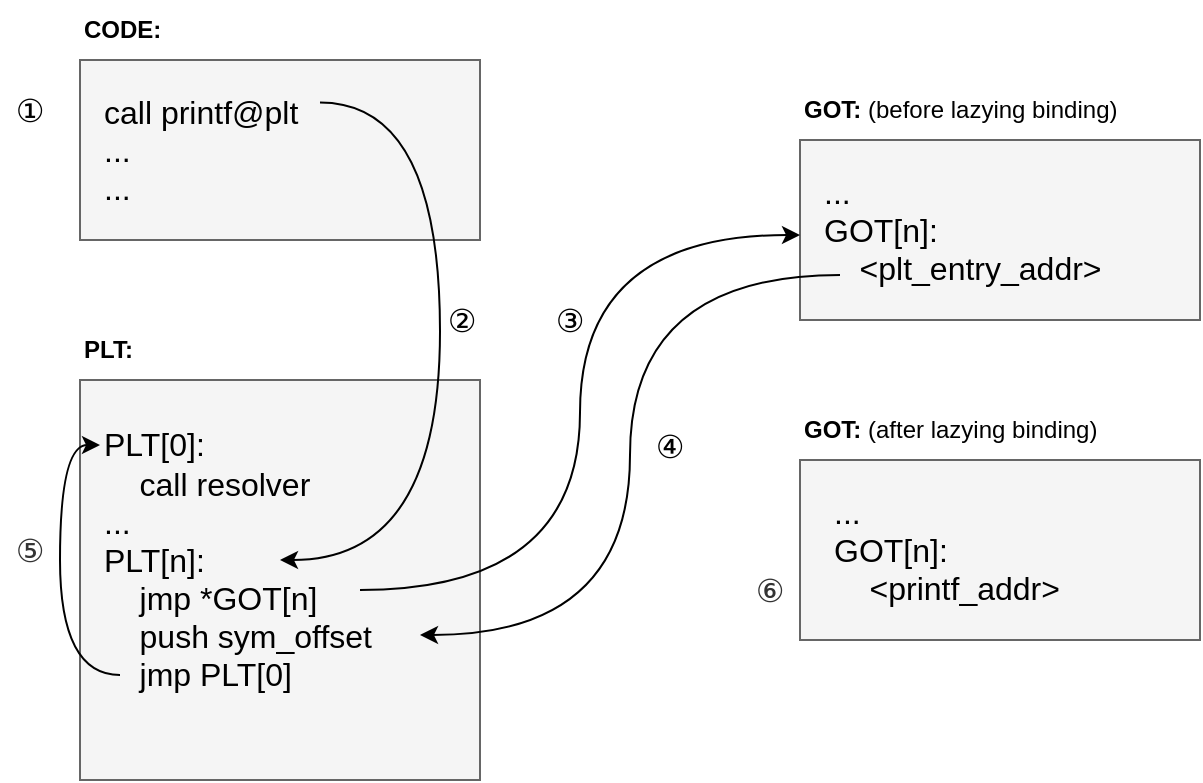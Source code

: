 <mxfile version="20.6.0" type="github">
  <diagram id="A7NznnnJ8shXm_joVXt0" name="Page-1">
    <mxGraphModel dx="786" dy="521" grid="1" gridSize="10" guides="1" tooltips="1" connect="1" arrows="1" fold="1" page="1" pageScale="1" pageWidth="850" pageHeight="1100" math="0" shadow="0">
      <root>
        <mxCell id="0" />
        <mxCell id="1" parent="0" />
        <mxCell id="cSQG3AwLKUe2r8WcYQIm-1" value="" style="rounded=0;whiteSpace=wrap;html=1;fillColor=#f5f5f5;fontColor=#333333;strokeColor=#666666;" vertex="1" parent="1">
          <mxGeometry x="160" y="80" width="200" height="90" as="geometry" />
        </mxCell>
        <mxCell id="cSQG3AwLKUe2r8WcYQIm-2" value="" style="rounded=0;whiteSpace=wrap;html=1;fillColor=#f5f5f5;fontColor=#333333;strokeColor=#666666;" vertex="1" parent="1">
          <mxGeometry x="160" y="240" width="200" height="200" as="geometry" />
        </mxCell>
        <mxCell id="cSQG3AwLKUe2r8WcYQIm-3" value="" style="rounded=0;whiteSpace=wrap;html=1;fillColor=#f5f5f5;fontColor=#333333;strokeColor=#666666;" vertex="1" parent="1">
          <mxGeometry x="520" y="120" width="200" height="90" as="geometry" />
        </mxCell>
        <mxCell id="cSQG3AwLKUe2r8WcYQIm-4" value="" style="rounded=0;whiteSpace=wrap;html=1;fillColor=#f5f5f5;fontColor=#333333;strokeColor=#666666;" vertex="1" parent="1">
          <mxGeometry x="520" y="280" width="200" height="90" as="geometry" />
        </mxCell>
        <mxCell id="cSQG3AwLKUe2r8WcYQIm-5" value="&lt;b&gt;CODE:&lt;/b&gt;" style="text;html=1;strokeColor=none;fillColor=none;align=left;verticalAlign=middle;whiteSpace=wrap;rounded=0;" vertex="1" parent="1">
          <mxGeometry x="160" y="50" width="60" height="30" as="geometry" />
        </mxCell>
        <mxCell id="cSQG3AwLKUe2r8WcYQIm-6" value="&lt;b&gt;PLT:&lt;/b&gt;" style="text;html=1;strokeColor=none;fillColor=none;align=left;verticalAlign=middle;whiteSpace=wrap;rounded=0;" vertex="1" parent="1">
          <mxGeometry x="160" y="210" width="60" height="30" as="geometry" />
        </mxCell>
        <mxCell id="cSQG3AwLKUe2r8WcYQIm-7" value="&lt;b&gt;GOT: &lt;/b&gt;(before lazying binding)" style="text;html=1;strokeColor=none;fillColor=none;align=left;verticalAlign=middle;whiteSpace=wrap;rounded=0;" vertex="1" parent="1">
          <mxGeometry x="520" y="90" width="200" height="30" as="geometry" />
        </mxCell>
        <mxCell id="cSQG3AwLKUe2r8WcYQIm-8" value="&lt;b&gt;GOT: &lt;/b&gt;(after lazying binding)" style="text;html=1;strokeColor=none;fillColor=none;align=left;verticalAlign=middle;whiteSpace=wrap;rounded=0;" vertex="1" parent="1">
          <mxGeometry x="520" y="250" width="200" height="30" as="geometry" />
        </mxCell>
        <mxCell id="cSQG3AwLKUe2r8WcYQIm-9" value="&lt;font style=&quot;font-size: 16px;&quot;&gt;call printf@plt&lt;br&gt;...&lt;br&gt;...&lt;br&gt;&lt;/font&gt;" style="text;html=1;strokeColor=none;fillColor=none;align=left;verticalAlign=middle;whiteSpace=wrap;rounded=0;" vertex="1" parent="1">
          <mxGeometry x="170" y="90" width="120" height="70" as="geometry" />
        </mxCell>
        <mxCell id="cSQG3AwLKUe2r8WcYQIm-10" value="&lt;font style=&quot;font-size: 16px;&quot;&gt;PLT[0]:&lt;br&gt;&amp;nbsp; &amp;nbsp; call resolver&lt;br&gt;...&lt;br&gt;PLT[n]:&lt;br&gt;&amp;nbsp; &amp;nbsp; jmp *GOT[n]&lt;br&gt;&amp;nbsp; &amp;nbsp; push sym_offset&lt;br&gt;&amp;nbsp; &amp;nbsp; jmp PLT[0]&lt;br&gt;&lt;/font&gt;" style="text;html=1;strokeColor=none;fillColor=none;align=left;verticalAlign=middle;whiteSpace=wrap;rounded=0;" vertex="1" parent="1">
          <mxGeometry x="170" y="240" width="160" height="180" as="geometry" />
        </mxCell>
        <mxCell id="cSQG3AwLKUe2r8WcYQIm-11" value="&lt;font style=&quot;font-size: 16px;&quot;&gt;...&lt;br&gt;GOT[n]:&lt;br&gt;&amp;nbsp; &amp;nbsp; &amp;lt;plt_entry_addr&amp;gt;&lt;br&gt;&lt;/font&gt;" style="text;html=1;strokeColor=none;fillColor=none;align=left;verticalAlign=middle;whiteSpace=wrap;rounded=0;" vertex="1" parent="1">
          <mxGeometry x="530" y="130" width="170" height="70" as="geometry" />
        </mxCell>
        <mxCell id="cSQG3AwLKUe2r8WcYQIm-12" value="&lt;font style=&quot;font-size: 16px;&quot;&gt;...&lt;br&gt;GOT[n]:&lt;br&gt;&amp;nbsp; &amp;nbsp; &amp;lt;printf_addr&amp;gt;&lt;br&gt;&lt;/font&gt;" style="text;html=1;strokeColor=none;fillColor=none;align=left;verticalAlign=middle;whiteSpace=wrap;rounded=0;" vertex="1" parent="1">
          <mxGeometry x="535" y="290" width="170" height="70" as="geometry" />
        </mxCell>
        <mxCell id="cSQG3AwLKUe2r8WcYQIm-22" style="edgeStyle=orthogonalEdgeStyle;curved=1;rounded=0;orthogonalLoop=1;jettySize=auto;html=1;exitX=1;exitY=0.25;exitDx=0;exitDy=0;entryX=1;entryY=0.5;entryDx=0;entryDy=0;fontSize=16;" edge="1" parent="1" source="cSQG3AwLKUe2r8WcYQIm-17" target="cSQG3AwLKUe2r8WcYQIm-19">
          <mxGeometry relative="1" as="geometry">
            <Array as="points">
              <mxPoint x="340" y="101" />
              <mxPoint x="340" y="330" />
            </Array>
          </mxGeometry>
        </mxCell>
        <mxCell id="cSQG3AwLKUe2r8WcYQIm-17" value="" style="rounded=0;whiteSpace=wrap;html=1;fontSize=16;strokeColor=none;fillColor=none;" vertex="1" parent="1">
          <mxGeometry x="260" y="97.5" width="20" height="15" as="geometry" />
        </mxCell>
        <mxCell id="cSQG3AwLKUe2r8WcYQIm-19" value="" style="rounded=0;whiteSpace=wrap;html=1;fontSize=16;strokeColor=none;fillColor=none;" vertex="1" parent="1">
          <mxGeometry x="240" y="322.5" width="20" height="15" as="geometry" />
        </mxCell>
        <mxCell id="cSQG3AwLKUe2r8WcYQIm-27" style="edgeStyle=orthogonalEdgeStyle;curved=1;rounded=0;orthogonalLoop=1;jettySize=auto;html=1;exitX=1;exitY=0.5;exitDx=0;exitDy=0;entryX=0;entryY=0.5;entryDx=0;entryDy=0;fontSize=16;" edge="1" parent="1" source="cSQG3AwLKUe2r8WcYQIm-23" target="cSQG3AwLKUe2r8WcYQIm-24">
          <mxGeometry relative="1" as="geometry" />
        </mxCell>
        <mxCell id="cSQG3AwLKUe2r8WcYQIm-23" value="" style="rounded=0;whiteSpace=wrap;html=1;fontSize=16;strokeColor=none;fillColor=none;" vertex="1" parent="1">
          <mxGeometry x="280" y="337.5" width="20" height="15" as="geometry" />
        </mxCell>
        <mxCell id="cSQG3AwLKUe2r8WcYQIm-24" value="" style="rounded=0;whiteSpace=wrap;html=1;fontSize=16;strokeColor=none;fillColor=none;" vertex="1" parent="1">
          <mxGeometry x="520" y="160" width="20" height="15" as="geometry" />
        </mxCell>
        <mxCell id="cSQG3AwLKUe2r8WcYQIm-25" value="" style="rounded=0;whiteSpace=wrap;html=1;fontSize=16;strokeColor=none;fillColor=none;" vertex="1" parent="1">
          <mxGeometry x="310" y="360" width="20" height="15" as="geometry" />
        </mxCell>
        <mxCell id="cSQG3AwLKUe2r8WcYQIm-28" style="edgeStyle=orthogonalEdgeStyle;curved=1;rounded=0;orthogonalLoop=1;jettySize=auto;html=1;exitX=0;exitY=0.5;exitDx=0;exitDy=0;entryX=1;entryY=0.5;entryDx=0;entryDy=0;fontSize=16;" edge="1" parent="1" source="cSQG3AwLKUe2r8WcYQIm-26" target="cSQG3AwLKUe2r8WcYQIm-25">
          <mxGeometry relative="1" as="geometry" />
        </mxCell>
        <mxCell id="cSQG3AwLKUe2r8WcYQIm-26" value="" style="rounded=0;whiteSpace=wrap;html=1;fontSize=16;strokeColor=none;fillColor=none;" vertex="1" parent="1">
          <mxGeometry x="540" y="180" width="20" height="15" as="geometry" />
        </mxCell>
        <mxCell id="cSQG3AwLKUe2r8WcYQIm-31" style="edgeStyle=orthogonalEdgeStyle;curved=1;rounded=0;orthogonalLoop=1;jettySize=auto;html=1;exitX=0;exitY=0.5;exitDx=0;exitDy=0;entryX=0;entryY=0.5;entryDx=0;entryDy=0;fontSize=16;" edge="1" parent="1" source="cSQG3AwLKUe2r8WcYQIm-29" target="cSQG3AwLKUe2r8WcYQIm-30">
          <mxGeometry relative="1" as="geometry" />
        </mxCell>
        <mxCell id="cSQG3AwLKUe2r8WcYQIm-29" value="" style="rounded=0;whiteSpace=wrap;html=1;fontSize=16;strokeColor=none;fillColor=none;" vertex="1" parent="1">
          <mxGeometry x="180" y="380" width="20" height="15" as="geometry" />
        </mxCell>
        <mxCell id="cSQG3AwLKUe2r8WcYQIm-30" value="" style="rounded=0;whiteSpace=wrap;html=1;fontSize=16;strokeColor=none;fillColor=none;" vertex="1" parent="1">
          <mxGeometry x="170" y="265" width="20" height="15" as="geometry" />
        </mxCell>
        <mxCell id="cSQG3AwLKUe2r8WcYQIm-34" value="①" style="text;html=1;strokeColor=none;fillColor=none;align=center;verticalAlign=middle;whiteSpace=wrap;rounded=0;fontSize=16;" vertex="1" parent="1">
          <mxGeometry x="120" y="90" width="30" height="30" as="geometry" />
        </mxCell>
        <mxCell id="cSQG3AwLKUe2r8WcYQIm-35" value="②" style="text;html=1;strokeColor=none;fillColor=none;align=center;verticalAlign=middle;whiteSpace=wrap;rounded=0;fontSize=16;" vertex="1" parent="1">
          <mxGeometry x="336" y="195" width="30" height="30" as="geometry" />
        </mxCell>
        <mxCell id="cSQG3AwLKUe2r8WcYQIm-37" value="③" style="text;html=1;strokeColor=none;fillColor=none;align=center;verticalAlign=middle;whiteSpace=wrap;rounded=0;fontSize=16;" vertex="1" parent="1">
          <mxGeometry x="390" y="195" width="30" height="30" as="geometry" />
        </mxCell>
        <mxCell id="cSQG3AwLKUe2r8WcYQIm-38" value="④" style="text;html=1;strokeColor=none;fillColor=none;align=center;verticalAlign=middle;whiteSpace=wrap;rounded=0;fontSize=16;" vertex="1" parent="1">
          <mxGeometry x="440" y="257.5" width="30" height="30" as="geometry" />
        </mxCell>
        <mxCell id="cSQG3AwLKUe2r8WcYQIm-39" value="&lt;span style=&quot;color: rgb(51, 51, 51); font-family: &amp;quot;PingFang SC&amp;quot;, &amp;quot;Lantinghei SC&amp;quot;, &amp;quot;Microsoft YaHei&amp;quot;, arial, 宋体, sans-serif, tahoma; text-align: start; background-color: rgb(255, 255, 255);&quot;&gt;⑤&lt;/span&gt;" style="text;html=1;strokeColor=none;fillColor=none;align=center;verticalAlign=middle;whiteSpace=wrap;rounded=0;fontSize=16;" vertex="1" parent="1">
          <mxGeometry x="120" y="310" width="30" height="30" as="geometry" />
        </mxCell>
        <mxCell id="cSQG3AwLKUe2r8WcYQIm-40" value="&lt;div style=&quot;text-align: start;&quot;&gt;&lt;span style=&quot;background-color: initial;&quot;&gt;&lt;font face=&quot;PingFang SC, Lantinghei SC, Microsoft YaHei, arial, 宋体, sans-serif, tahoma&quot; color=&quot;#333333&quot;&gt;⑥&lt;/font&gt;&lt;/span&gt;&lt;/div&gt;" style="text;html=1;strokeColor=none;fillColor=none;align=center;verticalAlign=middle;whiteSpace=wrap;rounded=0;fontSize=16;" vertex="1" parent="1">
          <mxGeometry x="490" y="330" width="30" height="30" as="geometry" />
        </mxCell>
      </root>
    </mxGraphModel>
  </diagram>
</mxfile>
